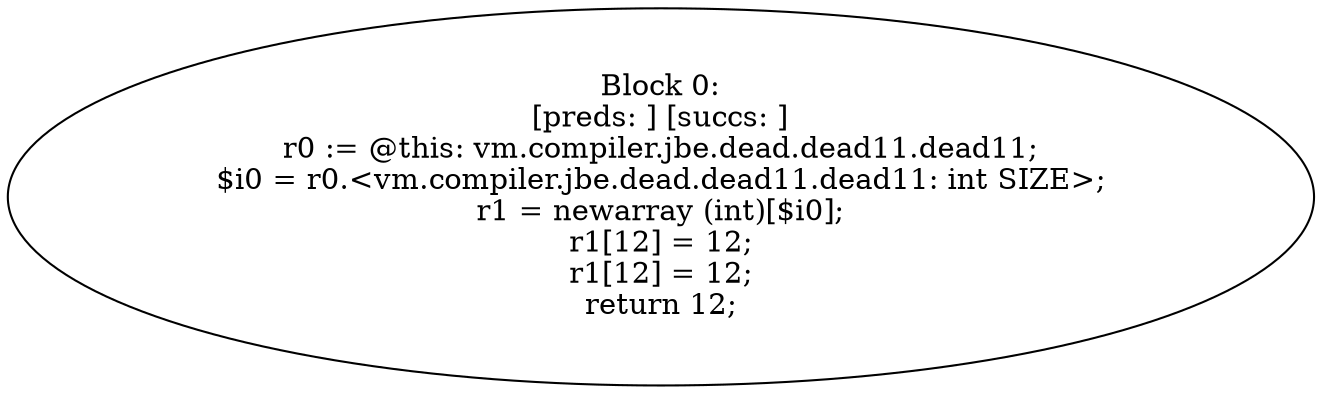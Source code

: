 digraph "unitGraph" {
    "Block 0:
[preds: ] [succs: ]
r0 := @this: vm.compiler.jbe.dead.dead11.dead11;
$i0 = r0.<vm.compiler.jbe.dead.dead11.dead11: int SIZE>;
r1 = newarray (int)[$i0];
r1[12] = 12;
r1[12] = 12;
return 12;
"
}
